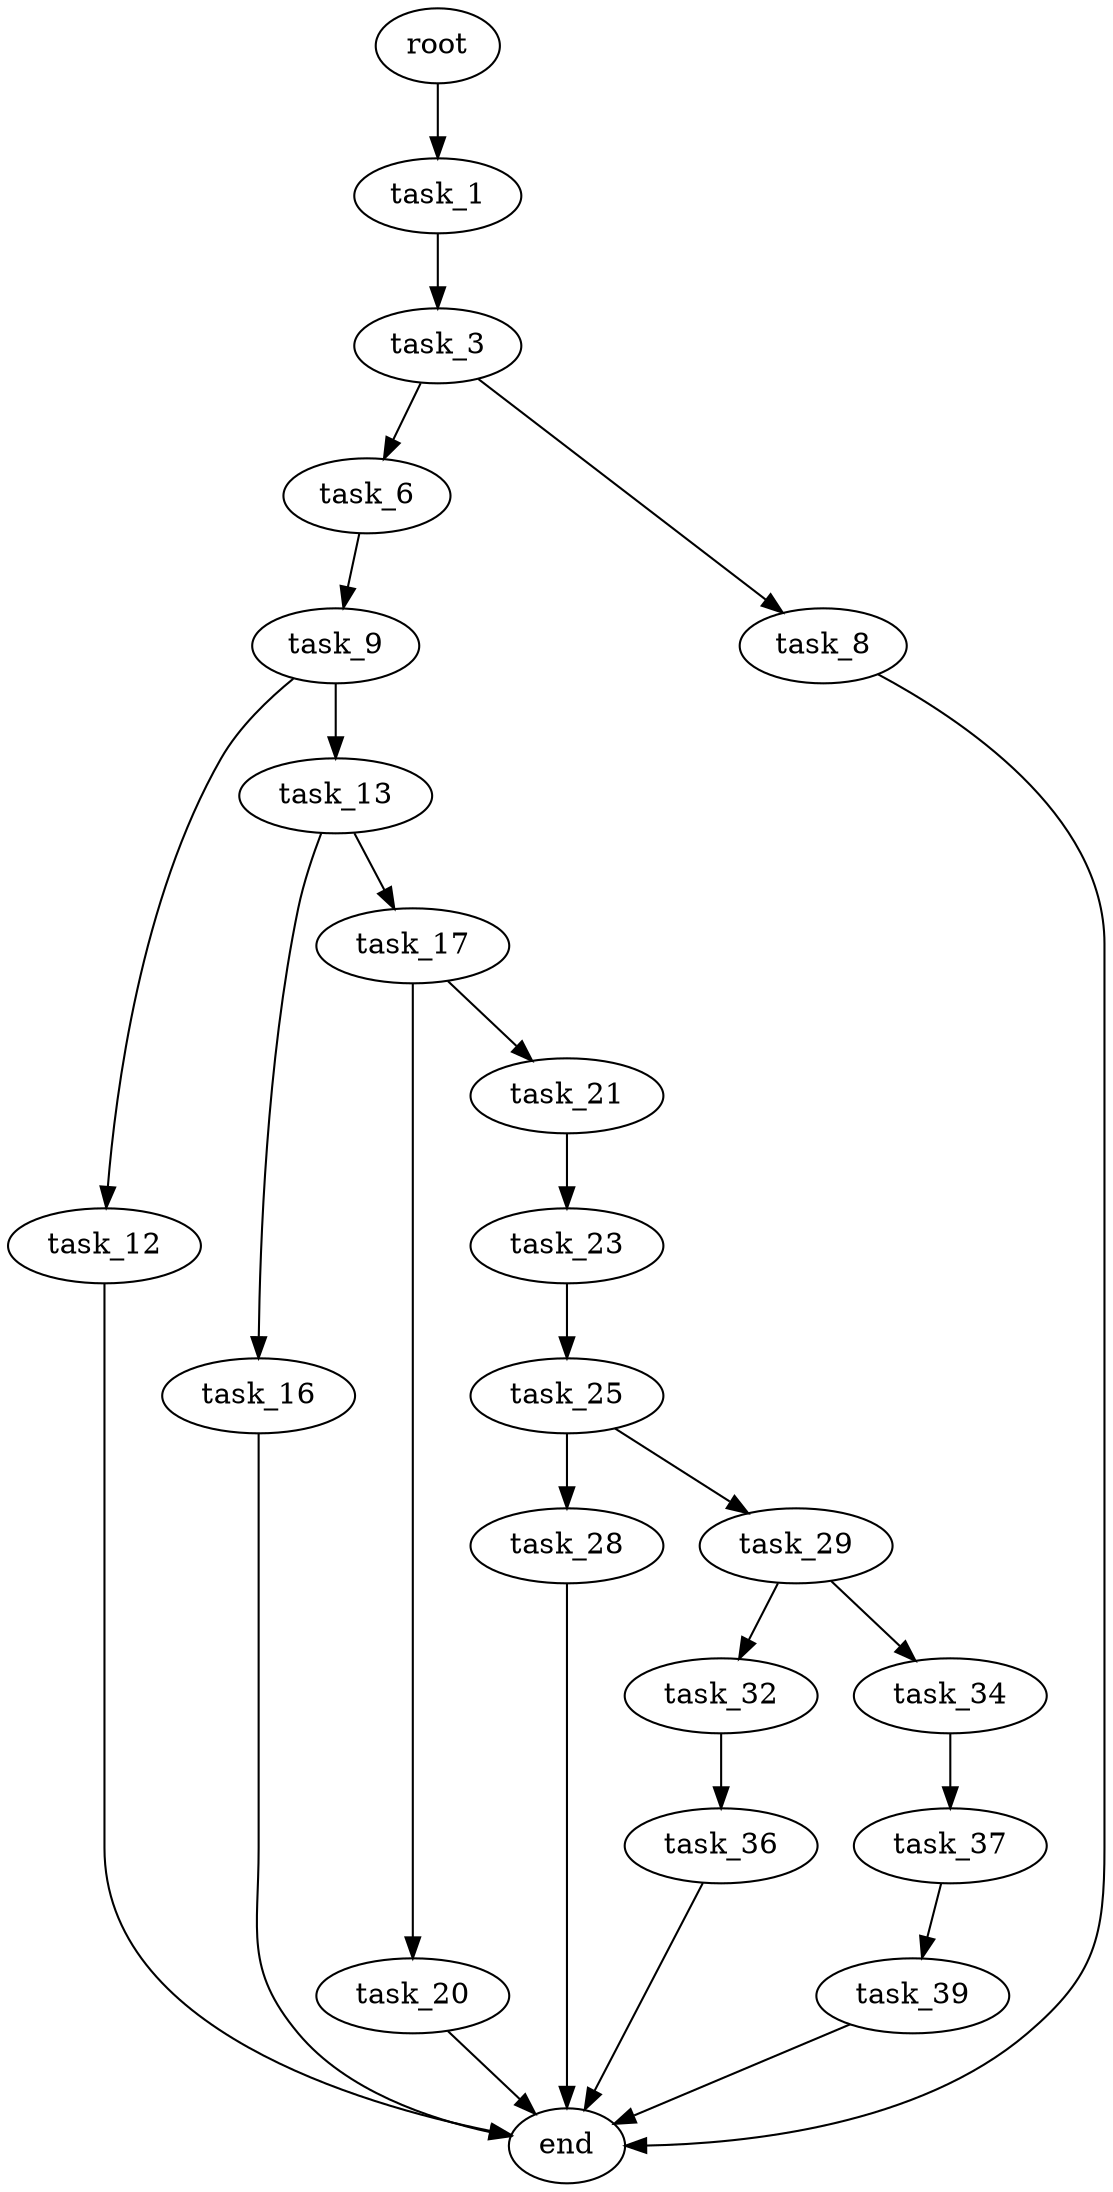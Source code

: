 digraph G {
  root [size="0.000000"];
  task_1 [size="1073741824000.000000"];
  task_3 [size="782757789696.000000"];
  task_6 [size="13249113569.000000"];
  task_8 [size="9056869078.000000"];
  task_9 [size="8589934592.000000"];
  task_12 [size="76487267565.000000"];
  task_13 [size="549755813888.000000"];
  task_16 [size="64428523905.000000"];
  task_17 [size="231928233984.000000"];
  task_20 [size="3006460371.000000"];
  task_21 [size="1163643615748.000000"];
  task_23 [size="805292615.000000"];
  task_25 [size="1073741824000.000000"];
  task_28 [size="4379663380.000000"];
  task_29 [size="24250295127.000000"];
  task_32 [size="12593965314.000000"];
  task_34 [size="8589934592.000000"];
  task_36 [size="68719476736.000000"];
  task_37 [size="782757789696.000000"];
  task_39 [size="93684849637.000000"];
  end [size="0.000000"];

  root -> task_1 [size="1.000000"];
  task_1 -> task_3 [size="838860800.000000"];
  task_3 -> task_6 [size="679477248.000000"];
  task_3 -> task_8 [size="679477248.000000"];
  task_6 -> task_9 [size="33554432.000000"];
  task_8 -> end [size="1.000000"];
  task_9 -> task_12 [size="33554432.000000"];
  task_9 -> task_13 [size="33554432.000000"];
  task_12 -> end [size="1.000000"];
  task_13 -> task_16 [size="536870912.000000"];
  task_13 -> task_17 [size="536870912.000000"];
  task_16 -> end [size="1.000000"];
  task_17 -> task_20 [size="301989888.000000"];
  task_17 -> task_21 [size="301989888.000000"];
  task_20 -> end [size="1.000000"];
  task_21 -> task_23 [size="838860800.000000"];
  task_23 -> task_25 [size="33554432.000000"];
  task_25 -> task_28 [size="838860800.000000"];
  task_25 -> task_29 [size="838860800.000000"];
  task_28 -> end [size="1.000000"];
  task_29 -> task_32 [size="679477248.000000"];
  task_29 -> task_34 [size="679477248.000000"];
  task_32 -> task_36 [size="209715200.000000"];
  task_34 -> task_37 [size="33554432.000000"];
  task_36 -> end [size="1.000000"];
  task_37 -> task_39 [size="679477248.000000"];
  task_39 -> end [size="1.000000"];
}
